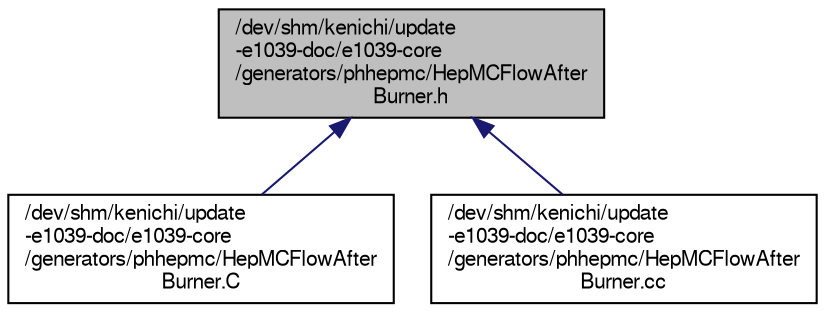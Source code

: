 digraph "/dev/shm/kenichi/update-e1039-doc/e1039-core/generators/phhepmc/HepMCFlowAfterBurner.h"
{
  bgcolor="transparent";
  edge [fontname="FreeSans",fontsize="10",labelfontname="FreeSans",labelfontsize="10"];
  node [fontname="FreeSans",fontsize="10",shape=record];
  Node1 [label="/dev/shm/kenichi/update\l-e1039-doc/e1039-core\l/generators/phhepmc/HepMCFlowAfter\lBurner.h",height=0.2,width=0.4,color="black", fillcolor="grey75", style="filled" fontcolor="black"];
  Node1 -> Node2 [dir="back",color="midnightblue",fontsize="10",style="solid",fontname="FreeSans"];
  Node2 [label="/dev/shm/kenichi/update\l-e1039-doc/e1039-core\l/generators/phhepmc/HepMCFlowAfter\lBurner.C",height=0.2,width=0.4,color="black",URL="$d3/de2/HepMCFlowAfterBurner_8C.html"];
  Node1 -> Node3 [dir="back",color="midnightblue",fontsize="10",style="solid",fontname="FreeSans"];
  Node3 [label="/dev/shm/kenichi/update\l-e1039-doc/e1039-core\l/generators/phhepmc/HepMCFlowAfter\lBurner.cc",height=0.2,width=0.4,color="black",URL="$d3/d8f/HepMCFlowAfterBurner_8cc.html"];
}

